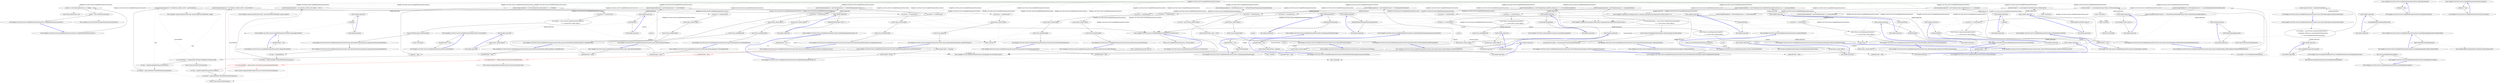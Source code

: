 digraph  {
n254 [label="Hangfire.Core.Tests.Server.CoreJobPerformanceProcessFacts", span=""];
n255 [label=process, span=""];
n256 [label=process, span=""];
n257 [label=process, span=""];
n258 [label=process, span=""];
n259 [label=process, span=""];
n260 [label=process, span=""];
n0 [cluster="Hangfire.Core.Tests.Server.CoreJobPerformanceProcessFacts.CoreJobPerformanceProcessFacts()", label="Entry Hangfire.Core.Tests.Server.CoreJobPerformanceProcessFacts.CoreJobPerformanceProcessFacts()", span="19-19"];
n1 [cluster="Hangfire.Core.Tests.Server.CoreJobPerformanceProcessFacts.CoreJobPerformanceProcessFacts()", label="_activator = new Mock<JobActivator>() { CallBase = true }", span="21-21"];
n2 [cluster="Hangfire.Core.Tests.Server.CoreJobPerformanceProcessFacts.CoreJobPerformanceProcessFacts()", label="_context = new PerformContextMock()", span="22-22"];
n4 [cluster="Mock<JobActivator>.cstr", label="Entry Mock<JobActivator>.cstr", span=""];
n3 [cluster="Hangfire.Core.Tests.Server.CoreJobPerformanceProcessFacts.CoreJobPerformanceProcessFacts()", label="Exit Hangfire.Core.Tests.Server.CoreJobPerformanceProcessFacts.CoreJobPerformanceProcessFacts()", span="19-19"];
n5 [cluster="Hangfire.Core.Tests.PerformContextMock.PerformContextMock()", label="Entry Hangfire.Core.Tests.PerformContextMock.PerformContextMock()", span="12-12"];
n6 [cluster="Hangfire.Core.Tests.Server.CoreJobPerformanceProcessFacts.Ctor_ThrowsAnException_WhenActivatorIsNull()", label="Entry Hangfire.Core.Tests.Server.CoreJobPerformanceProcessFacts.Ctor_ThrowsAnException_WhenActivatorIsNull()", span="26-26"];
n7 [cluster="Hangfire.Core.Tests.Server.CoreJobPerformanceProcessFacts.Ctor_ThrowsAnException_WhenActivatorIsNull()", label="var exception = Assert.Throws<ArgumentNullException>(\r\n                // ReSharper disable once AssignNullToNotNullAttribute\r\n                () => new CoreJobPerformanceProcess(null))", span="28-30"];
n8 [cluster="Hangfire.Core.Tests.Server.CoreJobPerformanceProcessFacts.Ctor_ThrowsAnException_WhenActivatorIsNull()", label="Assert.Equal(''activator'', exception.ParamName)", span="32-32"];
n10 [cluster="Unk.>", label="Entry Unk.>", span=""];
n12 [cluster="lambda expression", label="Entry lambda expression", span="30-30"];
n9 [cluster="Hangfire.Core.Tests.Server.CoreJobPerformanceProcessFacts.Ctor_ThrowsAnException_WhenActivatorIsNull()", label="Exit Hangfire.Core.Tests.Server.CoreJobPerformanceProcessFacts.Ctor_ThrowsAnException_WhenActivatorIsNull()", span="26-26"];
n11 [cluster="Unk.Equal", label="Entry Unk.Equal", span=""];
n13 [cluster="lambda expression", label="new CoreJobPerformanceProcess(null)", span="30-30"];
n14 [cluster="lambda expression", label="Exit lambda expression", span="30-30"];
n15 [cluster="Hangfire.Server.CoreJobPerformanceProcess.CoreJobPerformanceProcess(Hangfire.JobActivator)", label="Entry Hangfire.Server.CoreJobPerformanceProcess.CoreJobPerformanceProcess(Hangfire.JobActivator)", span="35-35"];
n16 [cluster="Hangfire.Core.Tests.Server.CoreJobPerformanceProcessFacts.Run_CanInvokeStaticMethods()", label="Entry Hangfire.Core.Tests.Server.CoreJobPerformanceProcessFacts.Run_CanInvokeStaticMethods()", span="36-36"];
n17 [cluster="Hangfire.Core.Tests.Server.CoreJobPerformanceProcessFacts.Run_CanInvokeStaticMethods()", label="_methodInvoked = false", span="38-38"];
n18 [cluster="Hangfire.Core.Tests.Server.CoreJobPerformanceProcessFacts.Run_CanInvokeStaticMethods()", label="_context.BackgroundJob.Job = Job.FromExpression(() => StaticMethod())", span="39-39"];
n19 [cluster="Hangfire.Core.Tests.Server.CoreJobPerformanceProcessFacts.Run_CanInvokeStaticMethods()", label="var process = CreateProcess()", span="40-40"];
n23 [cluster="Hangfire.Common.Job.FromExpression(System.Linq.Expressions.Expression<System.Action>)", label="Entry Hangfire.Common.Job.FromExpression(System.Linq.Expressions.Expression<System.Action>)", span="187-187"];
n27 [cluster="lambda expression", label="Entry lambda expression", span="39-39"];
n20 [cluster="Hangfire.Core.Tests.Server.CoreJobPerformanceProcessFacts.Run_CanInvokeStaticMethods()", label="process.Run(_context.Object)", span="42-42"];
n24 [cluster="Hangfire.Core.Tests.Server.CoreJobPerformanceProcessFacts.CreateProcess()", label="Entry Hangfire.Core.Tests.Server.CoreJobPerformanceProcessFacts.CreateProcess()", span="319-319"];
n21 [cluster="Hangfire.Core.Tests.Server.CoreJobPerformanceProcessFacts.Run_CanInvokeStaticMethods()", label="Assert.True(_methodInvoked)", span="44-44"];
n25 [cluster="Hangfire.Server.CoreJobPerformanceProcess.Run(Hangfire.Server.PerformContext)", label="Entry Hangfire.Server.CoreJobPerformanceProcess.Run(Hangfire.Server.PerformContext)", span="41-41"];
n22 [cluster="Hangfire.Core.Tests.Server.CoreJobPerformanceProcessFacts.Run_CanInvokeStaticMethods()", label="Exit Hangfire.Core.Tests.Server.CoreJobPerformanceProcessFacts.Run_CanInvokeStaticMethods()", span="36-36"];
n26 [cluster="Unk.True", label="Entry Unk.True", span=""];
n28 [cluster="lambda expression", label="StaticMethod()", span="39-39"];
n29 [cluster="lambda expression", label="Exit lambda expression", span="39-39"];
n30 [cluster="Hangfire.Core.Tests.Server.CoreJobPerformanceProcessFacts.StaticMethod()", label="Entry Hangfire.Core.Tests.Server.CoreJobPerformanceProcessFacts.StaticMethod()", span="301-301"];
n31 [cluster="Hangfire.Core.Tests.Server.CoreJobPerformanceProcessFacts.Run_CanInvokeInstanceMethods()", label="Entry Hangfire.Core.Tests.Server.CoreJobPerformanceProcessFacts.Run_CanInvokeInstanceMethods()", span="48-48"];
n32 [cluster="Hangfire.Core.Tests.Server.CoreJobPerformanceProcessFacts.Run_CanInvokeInstanceMethods()", label="_methodInvoked = false", span="50-50"];
n33 [cluster="Hangfire.Core.Tests.Server.CoreJobPerformanceProcessFacts.Run_CanInvokeInstanceMethods()", label="_context.BackgroundJob.Job = Job.FromExpression<CoreJobPerformanceProcessFacts>(x => x.InstanceMethod())", span="51-51"];
n34 [cluster="Hangfire.Core.Tests.Server.CoreJobPerformanceProcessFacts.Run_CanInvokeInstanceMethods()", label="var process = CreateProcess()", span="52-52"];
n38 [cluster="Hangfire.Common.Job.FromExpression<T>(System.Linq.Expressions.Expression<System.Action<T>>)", label="Entry Hangfire.Common.Job.FromExpression<T>(System.Linq.Expressions.Expression<System.Action<T>>)", span="230-230"];
n39 [cluster="lambda expression", label="Entry lambda expression", span="51-51"];
n35 [cluster="Hangfire.Core.Tests.Server.CoreJobPerformanceProcessFacts.Run_CanInvokeInstanceMethods()", label="process.Run(_context.Object)", span="54-54"];
n36 [cluster="Hangfire.Core.Tests.Server.CoreJobPerformanceProcessFacts.Run_CanInvokeInstanceMethods()", label="Assert.True(_methodInvoked)", span="56-56"];
n37 [cluster="Hangfire.Core.Tests.Server.CoreJobPerformanceProcessFacts.Run_CanInvokeInstanceMethods()", label="Exit Hangfire.Core.Tests.Server.CoreJobPerformanceProcessFacts.Run_CanInvokeInstanceMethods()", span="48-48"];
n40 [cluster="lambda expression", label="x.InstanceMethod()", span="51-51"];
n41 [cluster="lambda expression", label="Exit lambda expression", span="51-51"];
n42 [cluster="Hangfire.Core.Tests.Server.CoreJobPerformanceProcessFacts.InstanceMethod()", label="Entry Hangfire.Core.Tests.Server.CoreJobPerformanceProcessFacts.InstanceMethod()", span="247-247"];
n43 [cluster="Hangfire.Core.Tests.Server.CoreJobPerformanceProcessFacts.Run_DisposesDisposableInstance_AfterPerformance()", label="Entry Hangfire.Core.Tests.Server.CoreJobPerformanceProcessFacts.Run_DisposesDisposableInstance_AfterPerformance()", span="60-60"];
n44 [cluster="Hangfire.Core.Tests.Server.CoreJobPerformanceProcessFacts.Run_DisposesDisposableInstance_AfterPerformance()", label="_disposed = false", span="62-62"];
n45 [cluster="Hangfire.Core.Tests.Server.CoreJobPerformanceProcessFacts.Run_DisposesDisposableInstance_AfterPerformance()", label="_context.BackgroundJob.Job = Job.FromExpression<Disposable>(x => x.Method())", span="63-63"];
n46 [cluster="Hangfire.Core.Tests.Server.CoreJobPerformanceProcessFacts.Run_DisposesDisposableInstance_AfterPerformance()", label="var process = CreateProcess()", span="64-64"];
n50 [cluster="lambda expression", label="Entry lambda expression", span="63-63"];
n47 [cluster="Hangfire.Core.Tests.Server.CoreJobPerformanceProcessFacts.Run_DisposesDisposableInstance_AfterPerformance()", label="process.Run(_context.Object)", span="66-66"];
n48 [cluster="Hangfire.Core.Tests.Server.CoreJobPerformanceProcessFacts.Run_DisposesDisposableInstance_AfterPerformance()", label="Assert.True(_disposed)", span="68-68"];
n49 [cluster="Hangfire.Core.Tests.Server.CoreJobPerformanceProcessFacts.Run_DisposesDisposableInstance_AfterPerformance()", label="Exit Hangfire.Core.Tests.Server.CoreJobPerformanceProcessFacts.Run_DisposesDisposableInstance_AfterPerformance()", span="60-60"];
n51 [cluster="lambda expression", label="x.Method()", span="63-63"];
n52 [cluster="lambda expression", label="Exit lambda expression", span="63-63"];
n53 [cluster="Hangfire.Core.Tests.Server.CoreJobPerformanceProcessFacts.Disposable.Method()", label="Entry Hangfire.Core.Tests.Server.CoreJobPerformanceProcessFacts.Disposable.Method()", span="254-254"];
n54 [cluster="Hangfire.Core.Tests.Server.CoreJobPerformanceProcessFacts.Run_PassesArguments_ToACallingMethod()", label="Entry Hangfire.Core.Tests.Server.CoreJobPerformanceProcessFacts.Run_PassesArguments_ToACallingMethod()", span="72-72"];
n55 [cluster="Hangfire.Core.Tests.Server.CoreJobPerformanceProcessFacts.Run_PassesArguments_ToACallingMethod()", label="_methodInvoked = false", span="75-75"];
n56 [cluster="Hangfire.Core.Tests.Server.CoreJobPerformanceProcessFacts.Run_PassesArguments_ToACallingMethod()", label="_context.BackgroundJob.Job = Job.FromExpression(() => MethodWithArguments(''hello'', 5))", span="76-76"];
n57 [cluster="Hangfire.Core.Tests.Server.CoreJobPerformanceProcessFacts.Run_PassesArguments_ToACallingMethod()", label="var process = CreateProcess()", span="77-77"];
n61 [cluster="lambda expression", label="Entry lambda expression", span="76-76"];
n58 [cluster="Hangfire.Core.Tests.Server.CoreJobPerformanceProcessFacts.Run_PassesArguments_ToACallingMethod()", label="process.Run(_context.Object)", span="80-80"];
n59 [cluster="Hangfire.Core.Tests.Server.CoreJobPerformanceProcessFacts.Run_PassesArguments_ToACallingMethod()", label="Assert.True(_methodInvoked)", span="83-83"];
n60 [cluster="Hangfire.Core.Tests.Server.CoreJobPerformanceProcessFacts.Run_PassesArguments_ToACallingMethod()", label="Exit Hangfire.Core.Tests.Server.CoreJobPerformanceProcessFacts.Run_PassesArguments_ToACallingMethod()", span="72-72"];
n62 [cluster="lambda expression", label="MethodWithArguments(''hello'', 5)", span="76-76"];
n63 [cluster="lambda expression", label="Exit lambda expression", span="76-76"];
n64 [cluster="Hangfire.Core.Tests.Server.CoreJobPerformanceProcessFacts.MethodWithArguments(string, int)", label="Entry Hangfire.Core.Tests.Server.CoreJobPerformanceProcessFacts.MethodWithArguments(string, int)", span="306-306"];
n65 [cluster="Hangfire.Core.Tests.Server.CoreJobPerformanceProcessFacts.Run_PassesCorrectDateTime_IfItWasSerialized_UsingTypeConverter()", label="Entry Hangfire.Core.Tests.Server.CoreJobPerformanceProcessFacts.Run_PassesCorrectDateTime_IfItWasSerialized_UsingTypeConverter()", span="87-87"];
n66 [cluster="Hangfire.Core.Tests.Server.CoreJobPerformanceProcessFacts.Run_PassesCorrectDateTime_IfItWasSerialized_UsingTypeConverter()", color=red, community=0, label="3: _methodInvoked = false", span="90-90"];
n67 [cluster="Hangfire.Core.Tests.Server.CoreJobPerformanceProcessFacts.Run_PassesCorrectDateTime_IfItWasSerialized_UsingTypeConverter()", color=red, community=0, label="3: var typeConverter = TypeDescriptor.GetConverter(typeof(DateTime))", span="91-91"];
n68 [cluster="Hangfire.Core.Tests.Server.CoreJobPerformanceProcessFacts.Run_PassesCorrectDateTime_IfItWasSerialized_UsingTypeConverter()", color=red, community=0, label="3: var convertedDate = typeConverter.ConvertToInvariantString(SomeDateTime)", span="92-92"];
n76 [cluster="System.ComponentModel.TypeDescriptor.GetConverter(System.Type)", label="Entry System.ComponentModel.TypeDescriptor.GetConverter(System.Type)", span="0-0"];
n69 [cluster="Hangfire.Core.Tests.Server.CoreJobPerformanceProcessFacts.Run_PassesCorrectDateTime_IfItWasSerialized_UsingTypeConverter()", label="var type = typeof(CoreJobPerformanceProcessFacts)", span="94-94"];
n77 [cluster="System.ComponentModel.TypeConverter.ConvertToInvariantString(object)", label="Entry System.ComponentModel.TypeConverter.ConvertToInvariantString(object)", span="0-0"];
n71 [cluster="Hangfire.Core.Tests.Server.CoreJobPerformanceProcessFacts.Run_PassesCorrectDateTime_IfItWasSerialized_UsingTypeConverter()", label="_context.BackgroundJob.Job = new Job(type, method, new[] { convertedDate })", span="97-97"];
n70 [cluster="Hangfire.Core.Tests.Server.CoreJobPerformanceProcessFacts.Run_PassesCorrectDateTime_IfItWasSerialized_UsingTypeConverter()", label="var method = type.GetMethod(''MethodWithDateTimeArgument'')", span="95-95"];
n78 [cluster="System.Type.GetMethod(string)", label="Entry System.Type.GetMethod(string)", span="0-0"];
n72 [cluster="Hangfire.Core.Tests.Server.CoreJobPerformanceProcessFacts.Run_PassesCorrectDateTime_IfItWasSerialized_UsingTypeConverter()", label="var process = CreateProcess()", span="98-98"];
n79 [cluster="Hangfire.Common.Job.Job(System.Type, System.Reflection.MethodInfo, string[])", label="Entry Hangfire.Common.Job.Job(System.Type, System.Reflection.MethodInfo, string[])", span="13-13"];
n73 [cluster="Hangfire.Core.Tests.Server.CoreJobPerformanceProcessFacts.Run_PassesCorrectDateTime_IfItWasSerialized_UsingTypeConverter()", label="process.Run(_context.Object)", span="101-101"];
n74 [cluster="Hangfire.Core.Tests.Server.CoreJobPerformanceProcessFacts.Run_PassesCorrectDateTime_IfItWasSerialized_UsingTypeConverter()", label="Assert.True(_methodInvoked)", span="104-104"];
n75 [cluster="Hangfire.Core.Tests.Server.CoreJobPerformanceProcessFacts.Run_PassesCorrectDateTime_IfItWasSerialized_UsingTypeConverter()", label="Exit Hangfire.Core.Tests.Server.CoreJobPerformanceProcessFacts.Run_PassesCorrectDateTime_IfItWasSerialized_UsingTypeConverter()", span="87-87"];
n80 [cluster="Hangfire.Core.Tests.Server.CoreJobPerformanceProcessFacts.Run_PassesCorrectDateTime_IfItWasSerialized_UsingOldFormat()", label="Entry Hangfire.Core.Tests.Server.CoreJobPerformanceProcessFacts.Run_PassesCorrectDateTime_IfItWasSerialized_UsingOldFormat()", span="108-108"];
n81 [cluster="Hangfire.Core.Tests.Server.CoreJobPerformanceProcessFacts.Run_PassesCorrectDateTime_IfItWasSerialized_UsingOldFormat()", label="_methodInvoked = false", span="111-111"];
n82 [cluster="Hangfire.Core.Tests.Server.CoreJobPerformanceProcessFacts.Run_PassesCorrectDateTime_IfItWasSerialized_UsingOldFormat()", label="var convertedDate = SomeDateTime.ToString(''MM/dd/yyyy HH:mm:ss.ffff'')", span="112-112"];
n83 [cluster="Hangfire.Core.Tests.Server.CoreJobPerformanceProcessFacts.Run_PassesCorrectDateTime_IfItWasSerialized_UsingOldFormat()", label="var type = typeof(CoreJobPerformanceProcessFacts)", span="114-114"];
n90 [cluster="System.DateTime.ToString(string)", label="Entry System.DateTime.ToString(string)", span="0-0"];
n85 [cluster="Hangfire.Core.Tests.Server.CoreJobPerformanceProcessFacts.Run_PassesCorrectDateTime_IfItWasSerialized_UsingOldFormat()", label="_context.BackgroundJob.Job = new Job(type, method, new[] { convertedDate })", span="117-117"];
n84 [cluster="Hangfire.Core.Tests.Server.CoreJobPerformanceProcessFacts.Run_PassesCorrectDateTime_IfItWasSerialized_UsingOldFormat()", label="var method = type.GetMethod(''MethodWithDateTimeArgument'')", span="115-115"];
n86 [cluster="Hangfire.Core.Tests.Server.CoreJobPerformanceProcessFacts.Run_PassesCorrectDateTime_IfItWasSerialized_UsingOldFormat()", label="var process = CreateProcess()", span="118-118"];
n87 [cluster="Hangfire.Core.Tests.Server.CoreJobPerformanceProcessFacts.Run_PassesCorrectDateTime_IfItWasSerialized_UsingOldFormat()", label="process.Run(_context.Object)", span="121-121"];
n88 [cluster="Hangfire.Core.Tests.Server.CoreJobPerformanceProcessFacts.Run_PassesCorrectDateTime_IfItWasSerialized_UsingOldFormat()", label="Assert.True(_methodInvoked)", span="124-124"];
n89 [cluster="Hangfire.Core.Tests.Server.CoreJobPerformanceProcessFacts.Run_PassesCorrectDateTime_IfItWasSerialized_UsingOldFormat()", label="Exit Hangfire.Core.Tests.Server.CoreJobPerformanceProcessFacts.Run_PassesCorrectDateTime_IfItWasSerialized_UsingOldFormat()", span="108-108"];
n91 [cluster="Hangfire.Core.Tests.Server.CoreJobPerformanceProcessFacts.Run_PassesCorrectDateTimeArguments()", label="Entry Hangfire.Core.Tests.Server.CoreJobPerformanceProcessFacts.Run_PassesCorrectDateTimeArguments()", span="128-128"];
n92 [cluster="Hangfire.Core.Tests.Server.CoreJobPerformanceProcessFacts.Run_PassesCorrectDateTimeArguments()", label="_methodInvoked = false", span="131-131"];
n93 [cluster="Hangfire.Core.Tests.Server.CoreJobPerformanceProcessFacts.Run_PassesCorrectDateTimeArguments()", label="_context.BackgroundJob.Job = Job.FromExpression(() => MethodWithDateTimeArgument(SomeDateTime))", span="132-132"];
n94 [cluster="Hangfire.Core.Tests.Server.CoreJobPerformanceProcessFacts.Run_PassesCorrectDateTimeArguments()", label="var process = CreateProcess()", span="133-133"];
n98 [cluster="lambda expression", label="Entry lambda expression", span="132-132"];
n95 [cluster="Hangfire.Core.Tests.Server.CoreJobPerformanceProcessFacts.Run_PassesCorrectDateTimeArguments()", label="process.Run(_context.Object)", span="136-136"];
n96 [cluster="Hangfire.Core.Tests.Server.CoreJobPerformanceProcessFacts.Run_PassesCorrectDateTimeArguments()", label="Assert.True(_methodInvoked)", span="139-139"];
n97 [cluster="Hangfire.Core.Tests.Server.CoreJobPerformanceProcessFacts.Run_PassesCorrectDateTimeArguments()", label="Exit Hangfire.Core.Tests.Server.CoreJobPerformanceProcessFacts.Run_PassesCorrectDateTimeArguments()", span="128-128"];
n99 [cluster="lambda expression", label="MethodWithDateTimeArgument(SomeDateTime)", span="132-132"];
n100 [cluster="lambda expression", label="Exit lambda expression", span="132-132"];
n101 [cluster="Hangfire.Core.Tests.Server.CoreJobPerformanceProcessFacts.MethodWithDateTimeArgument(System.DateTime)", label="Entry Hangfire.Core.Tests.Server.CoreJobPerformanceProcessFacts.MethodWithDateTimeArgument(System.DateTime)", span="294-294"];
n102 [cluster="Hangfire.Core.Tests.Server.CoreJobPerformanceProcessFacts.Run_WorksCorrectly_WithNullValues()", label="Entry Hangfire.Core.Tests.Server.CoreJobPerformanceProcessFacts.Run_WorksCorrectly_WithNullValues()", span="143-143"];
n103 [cluster="Hangfire.Core.Tests.Server.CoreJobPerformanceProcessFacts.Run_WorksCorrectly_WithNullValues()", label="_methodInvoked = false", span="146-146"];
n104 [cluster="Hangfire.Core.Tests.Server.CoreJobPerformanceProcessFacts.Run_WorksCorrectly_WithNullValues()", label="_context.BackgroundJob.Job = Job.FromExpression(() => NullArgumentMethod(null))", span="147-147"];
n105 [cluster="Hangfire.Core.Tests.Server.CoreJobPerformanceProcessFacts.Run_WorksCorrectly_WithNullValues()", label="var process = CreateProcess()", span="149-149"];
n109 [cluster="lambda expression", label="Entry lambda expression", span="147-147"];
n106 [cluster="Hangfire.Core.Tests.Server.CoreJobPerformanceProcessFacts.Run_WorksCorrectly_WithNullValues()", label="process.Run(_context.Object)", span="151-151"];
n107 [cluster="Hangfire.Core.Tests.Server.CoreJobPerformanceProcessFacts.Run_WorksCorrectly_WithNullValues()", label="Assert.True(_methodInvoked)", span="154-154"];
n108 [cluster="Hangfire.Core.Tests.Server.CoreJobPerformanceProcessFacts.Run_WorksCorrectly_WithNullValues()", label="Exit Hangfire.Core.Tests.Server.CoreJobPerformanceProcessFacts.Run_WorksCorrectly_WithNullValues()", span="143-143"];
n110 [cluster="lambda expression", label="NullArgumentMethod(null)", span="147-147"];
n111 [cluster="lambda expression", label="Exit lambda expression", span="147-147"];
n112 [cluster="Hangfire.Core.Tests.Server.CoreJobPerformanceProcessFacts.NullArgumentMethod(string[])", label="Entry Hangfire.Core.Tests.Server.CoreJobPerformanceProcessFacts.NullArgumentMethod(string[])", span="283-283"];
n113 [cluster="Hangfire.Core.Tests.Server.CoreJobPerformanceProcessFacts.Run_ThrowsException_WhenActivatorThrowsAnException()", label="Entry Hangfire.Core.Tests.Server.CoreJobPerformanceProcessFacts.Run_ThrowsException_WhenActivatorThrowsAnException()", span="158-158"];
n114 [cluster="Hangfire.Core.Tests.Server.CoreJobPerformanceProcessFacts.Run_ThrowsException_WhenActivatorThrowsAnException()", label="var exception = new InvalidOperationException()", span="161-161"];
n115 [cluster="Hangfire.Core.Tests.Server.CoreJobPerformanceProcessFacts.Run_ThrowsException_WhenActivatorThrowsAnException()", label="_activator.Setup(x => x.ActivateJob(It.IsAny<Type>())).Throws(exception)", span="162-162"];
n120 [cluster="System.InvalidOperationException.InvalidOperationException()", label="Entry System.InvalidOperationException.InvalidOperationException()", span="0-0"];
n116 [cluster="Hangfire.Core.Tests.Server.CoreJobPerformanceProcessFacts.Run_ThrowsException_WhenActivatorThrowsAnException()", label="_context.BackgroundJob.Job = Job.FromExpression(() => InstanceMethod())", span="164-164"];
n121 [cluster="Unk.Setup", label="Entry Unk.Setup", span=""];
n122 [cluster="Unk.Throws", label="Entry Unk.Throws", span=""];
n123 [cluster="lambda expression", label="Entry lambda expression", span="162-162"];
n117 [cluster="Hangfire.Core.Tests.Server.CoreJobPerformanceProcessFacts.Run_ThrowsException_WhenActivatorThrowsAnException()", label="var process = CreateProcess()", span="165-165"];
n127 [cluster="lambda expression", label="Entry lambda expression", span="164-164"];
n118 [cluster="Hangfire.Core.Tests.Server.CoreJobPerformanceProcessFacts.Run_ThrowsException_WhenActivatorThrowsAnException()", label="Assert.Throws<InvalidOperationException>(\r\n                () => process.Run(_context.Object))", span="168-169"];
n131 [cluster="lambda expression", label="process.Run(_context.Object)", span="169-169"];
n119 [cluster="Hangfire.Core.Tests.Server.CoreJobPerformanceProcessFacts.Run_ThrowsException_WhenActivatorThrowsAnException()", label="Exit Hangfire.Core.Tests.Server.CoreJobPerformanceProcessFacts.Run_ThrowsException_WhenActivatorThrowsAnException()", span="158-158"];
n130 [cluster="lambda expression", label="Entry lambda expression", span="169-169"];
n124 [cluster="lambda expression", label="x.ActivateJob(It.IsAny<Type>())", span="162-162"];
n125 [cluster="lambda expression", label="Exit lambda expression", span="162-162"];
n126 [cluster="Unk.ActivateJob", label="Entry Unk.ActivateJob", span=""];
n128 [cluster="lambda expression", label="InstanceMethod()", span="164-164"];
n129 [cluster="lambda expression", label="Exit lambda expression", span="164-164"];
n132 [cluster="lambda expression", label="Exit lambda expression", span="169-169"];
n133 [cluster="Hangfire.Core.Tests.Server.CoreJobPerformanceProcessFacts.Run_ThrowsPerformanceException_WhenActivatorReturnsNull()", label="Entry Hangfire.Core.Tests.Server.CoreJobPerformanceProcessFacts.Run_ThrowsPerformanceException_WhenActivatorReturnsNull()", span="173-173"];
n134 [cluster="Hangfire.Core.Tests.Server.CoreJobPerformanceProcessFacts.Run_ThrowsPerformanceException_WhenActivatorReturnsNull()", label="_activator.Setup(x => x.ActivateJob(It.IsNotNull<Type>())).Returns(null)", span="175-175"];
n135 [cluster="Hangfire.Core.Tests.Server.CoreJobPerformanceProcessFacts.Run_ThrowsPerformanceException_WhenActivatorReturnsNull()", label="_context.BackgroundJob.Job = Job.FromExpression(() => InstanceMethod())", span="176-176"];
n139 [cluster="Unk.Returns", label="Entry Unk.Returns", span=""];
n140 [cluster="lambda expression", label="Entry lambda expression", span="175-175"];
n136 [cluster="Hangfire.Core.Tests.Server.CoreJobPerformanceProcessFacts.Run_ThrowsPerformanceException_WhenActivatorReturnsNull()", label="var process = CreateProcess()", span="177-177"];
n143 [cluster="lambda expression", label="Entry lambda expression", span="176-176"];
n137 [cluster="Hangfire.Core.Tests.Server.CoreJobPerformanceProcessFacts.Run_ThrowsPerformanceException_WhenActivatorReturnsNull()", label="Assert.Throws<InvalidOperationException>(\r\n                () => process.Run(_context.Object))", span="179-180"];
n147 [cluster="lambda expression", label="process.Run(_context.Object)", span="180-180"];
n138 [cluster="Hangfire.Core.Tests.Server.CoreJobPerformanceProcessFacts.Run_ThrowsPerformanceException_WhenActivatorReturnsNull()", label="Exit Hangfire.Core.Tests.Server.CoreJobPerformanceProcessFacts.Run_ThrowsPerformanceException_WhenActivatorReturnsNull()", span="173-173"];
n146 [cluster="lambda expression", label="Entry lambda expression", span="180-180"];
n141 [cluster="lambda expression", label="x.ActivateJob(It.IsNotNull<Type>())", span="175-175"];
n142 [cluster="lambda expression", label="Exit lambda expression", span="175-175"];
n144 [cluster="lambda expression", label="InstanceMethod()", span="176-176"];
n145 [cluster="lambda expression", label="Exit lambda expression", span="176-176"];
n148 [cluster="lambda expression", label="Exit lambda expression", span="180-180"];
n149 [cluster="Hangfire.Core.Tests.Server.CoreJobPerformanceProcessFacts.Run_ThrowsPerformanceException_OnArgumentsDeserializationFailure()", label="Entry Hangfire.Core.Tests.Server.CoreJobPerformanceProcessFacts.Run_ThrowsPerformanceException_OnArgumentsDeserializationFailure()", span="184-184"];
n150 [cluster="Hangfire.Core.Tests.Server.CoreJobPerformanceProcessFacts.Run_ThrowsPerformanceException_OnArgumentsDeserializationFailure()", label="var type = typeof(JobFacts)", span="186-186"];
n151 [cluster="Hangfire.Core.Tests.Server.CoreJobPerformanceProcessFacts.Run_ThrowsPerformanceException_OnArgumentsDeserializationFailure()", label="var method = type.GetMethod(''MethodWithDateTimeArgument'')", span="187-187"];
n152 [cluster="Hangfire.Core.Tests.Server.CoreJobPerformanceProcessFacts.Run_ThrowsPerformanceException_OnArgumentsDeserializationFailure()", label="_context.BackgroundJob.Job = new Job(type, method, new object[] { ''sdfa'' })", span="188-188"];
n153 [cluster="Hangfire.Core.Tests.Server.CoreJobPerformanceProcessFacts.Run_ThrowsPerformanceException_OnArgumentsDeserializationFailure()", label="var process = CreateProcess()", span="189-189"];
n157 [cluster="Hangfire.Common.Job.Job(System.Type, System.Reflection.MethodInfo, params object[])", label="Entry Hangfire.Common.Job.Job(System.Type, System.Reflection.MethodInfo, params object[])", span="120-120"];
n154 [cluster="Hangfire.Core.Tests.Server.CoreJobPerformanceProcessFacts.Run_ThrowsPerformanceException_OnArgumentsDeserializationFailure()", label="var exception = Assert.Throws<JobPerformanceException>(\r\n                () => process.Run(_context.Object))", span="191-192"];
n160 [cluster="lambda expression", label="process.Run(_context.Object)", span="192-192"];
n155 [cluster="Hangfire.Core.Tests.Server.CoreJobPerformanceProcessFacts.Run_ThrowsPerformanceException_OnArgumentsDeserializationFailure()", label="Assert.NotNull(exception.InnerException)", span="194-194"];
n159 [cluster="lambda expression", label="Entry lambda expression", span="192-192"];
n156 [cluster="Hangfire.Core.Tests.Server.CoreJobPerformanceProcessFacts.Run_ThrowsPerformanceException_OnArgumentsDeserializationFailure()", label="Exit Hangfire.Core.Tests.Server.CoreJobPerformanceProcessFacts.Run_ThrowsPerformanceException_OnArgumentsDeserializationFailure()", span="184-184"];
n158 [cluster="Unk.NotNull", label="Entry Unk.NotNull", span=""];
n161 [cluster="lambda expression", label="Exit lambda expression", span="192-192"];
n162 [cluster="Hangfire.Core.Tests.Server.CoreJobPerformanceProcessFacts.Run_ThrowsPerformanceException_OnDisposalFailure()", label="Entry Hangfire.Core.Tests.Server.CoreJobPerformanceProcessFacts.Run_ThrowsPerformanceException_OnDisposalFailure()", span="198-198"];
n163 [cluster="Hangfire.Core.Tests.Server.CoreJobPerformanceProcessFacts.Run_ThrowsPerformanceException_OnDisposalFailure()", label="_methodInvoked = false", span="200-200"];
n164 [cluster="Hangfire.Core.Tests.Server.CoreJobPerformanceProcessFacts.Run_ThrowsPerformanceException_OnDisposalFailure()", label="_context.BackgroundJob.Job = Job.FromExpression<BrokenDispose>(x => x.Method())", span="201-201"];
n165 [cluster="Hangfire.Core.Tests.Server.CoreJobPerformanceProcessFacts.Run_ThrowsPerformanceException_OnDisposalFailure()", label="var process = CreateProcess()", span="202-202"];
n169 [cluster="lambda expression", label="Entry lambda expression", span="201-201"];
n166 [cluster="Hangfire.Core.Tests.Server.CoreJobPerformanceProcessFacts.Run_ThrowsPerformanceException_OnDisposalFailure()", label="Assert.Throws<InvalidOperationException>(\r\n                () => process.Run(_context.Object))", span="204-205"];
n174 [cluster="lambda expression", label="process.Run(_context.Object)", span="205-205"];
n167 [cluster="Hangfire.Core.Tests.Server.CoreJobPerformanceProcessFacts.Run_ThrowsPerformanceException_OnDisposalFailure()", label="Assert.True(_methodInvoked)", span="207-207"];
n173 [cluster="lambda expression", label="Entry lambda expression", span="205-205"];
n168 [cluster="Hangfire.Core.Tests.Server.CoreJobPerformanceProcessFacts.Run_ThrowsPerformanceException_OnDisposalFailure()", label="Exit Hangfire.Core.Tests.Server.CoreJobPerformanceProcessFacts.Run_ThrowsPerformanceException_OnDisposalFailure()", span="198-198"];
n170 [cluster="lambda expression", label="x.Method()", span="201-201"];
n171 [cluster="lambda expression", label="Exit lambda expression", span="201-201"];
n172 [cluster="Hangfire.Core.Tests.Server.CoreJobPerformanceProcessFacts.BrokenDispose.Method()", label="Entry Hangfire.Core.Tests.Server.CoreJobPerformanceProcessFacts.BrokenDispose.Method()", span="267-267"];
n175 [cluster="lambda expression", label="Exit lambda expression", span="205-205"];
n176 [cluster="Hangfire.Core.Tests.Server.CoreJobPerformanceProcessFacts.Run_ThrowsPerformanceException_WithUnwrappedInnerException()", label="Entry Hangfire.Core.Tests.Server.CoreJobPerformanceProcessFacts.Run_ThrowsPerformanceException_WithUnwrappedInnerException()", span="211-211"];
n177 [cluster="Hangfire.Core.Tests.Server.CoreJobPerformanceProcessFacts.Run_ThrowsPerformanceException_WithUnwrappedInnerException()", label="_context.BackgroundJob.Job = Job.FromExpression(() => ExceptionMethod())", span="213-213"];
n178 [cluster="Hangfire.Core.Tests.Server.CoreJobPerformanceProcessFacts.Run_ThrowsPerformanceException_WithUnwrappedInnerException()", label="var process = CreateProcess()", span="214-214"];
n183 [cluster="lambda expression", label="Entry lambda expression", span="213-213"];
n179 [cluster="Hangfire.Core.Tests.Server.CoreJobPerformanceProcessFacts.Run_ThrowsPerformanceException_WithUnwrappedInnerException()", label="var thrownException = Assert.Throws<JobPerformanceException>(\r\n                () => process.Run(_context.Object))", span="216-217"];
n188 [cluster="lambda expression", label="process.Run(_context.Object)", span="217-217"];
n180 [cluster="Hangfire.Core.Tests.Server.CoreJobPerformanceProcessFacts.Run_ThrowsPerformanceException_WithUnwrappedInnerException()", label="Assert.IsType<InvalidOperationException>(thrownException.InnerException)", span="219-219"];
n187 [cluster="lambda expression", label="Entry lambda expression", span="217-217"];
n181 [cluster="Hangfire.Core.Tests.Server.CoreJobPerformanceProcessFacts.Run_ThrowsPerformanceException_WithUnwrappedInnerException()", label="Assert.Equal(''exception'', thrownException.InnerException.Message)", span="220-220"];
n182 [cluster="Hangfire.Core.Tests.Server.CoreJobPerformanceProcessFacts.Run_ThrowsPerformanceException_WithUnwrappedInnerException()", label="Exit Hangfire.Core.Tests.Server.CoreJobPerformanceProcessFacts.Run_ThrowsPerformanceException_WithUnwrappedInnerException()", span="211-211"];
n184 [cluster="lambda expression", label="ExceptionMethod()", span="213-213"];
n185 [cluster="lambda expression", label="Exit lambda expression", span="213-213"];
n186 [cluster="Hangfire.Core.Tests.Server.CoreJobPerformanceProcessFacts.ExceptionMethod()", label="Entry Hangfire.Core.Tests.Server.CoreJobPerformanceProcessFacts.ExceptionMethod()", span="314-314"];
n189 [cluster="lambda expression", label="Exit lambda expression", span="217-217"];
n190 [cluster="Hangfire.Core.Tests.Server.CoreJobPerformanceProcessFacts.Run_PassesCancellationToken_IfThereIsIJobCancellationTokenParameter()", label="Entry Hangfire.Core.Tests.Server.CoreJobPerformanceProcessFacts.Run_PassesCancellationToken_IfThereIsIJobCancellationTokenParameter()", span="224-224"];
n191 [cluster="Hangfire.Core.Tests.Server.CoreJobPerformanceProcessFacts.Run_PassesCancellationToken_IfThereIsIJobCancellationTokenParameter()", label="_context.BackgroundJob.Job = Job.FromExpression(() => CancelableJob(JobCancellationToken.Null))", span="227-227"];
n192 [cluster="Hangfire.Core.Tests.Server.CoreJobPerformanceProcessFacts.Run_PassesCancellationToken_IfThereIsIJobCancellationTokenParameter()", label="_context.CancellationToken.Setup(x => x.ThrowIfCancellationRequested()).Throws<OperationCanceledException>()", span="228-228"];
n196 [cluster="lambda expression", label="Entry lambda expression", span="227-227"];
n193 [cluster="Hangfire.Core.Tests.Server.CoreJobPerformanceProcessFacts.Run_PassesCancellationToken_IfThereIsIJobCancellationTokenParameter()", label="var process = CreateProcess()", span="229-229"];
n200 [cluster="lambda expression", label="Entry lambda expression", span="228-228"];
n194 [cluster="Hangfire.Core.Tests.Server.CoreJobPerformanceProcessFacts.Run_PassesCancellationToken_IfThereIsIJobCancellationTokenParameter()", label="Assert.Throws<OperationCanceledException>(\r\n                () => process.Run(_context.Object))", span="232-233"];
n205 [cluster="lambda expression", label="process.Run(_context.Object)", span="233-233"];
n195 [cluster="Hangfire.Core.Tests.Server.CoreJobPerformanceProcessFacts.Run_PassesCancellationToken_IfThereIsIJobCancellationTokenParameter()", label="Exit Hangfire.Core.Tests.Server.CoreJobPerformanceProcessFacts.Run_PassesCancellationToken_IfThereIsIJobCancellationTokenParameter()", span="224-224"];
n204 [cluster="lambda expression", label="Entry lambda expression", span="233-233"];
n197 [cluster="lambda expression", label="CancelableJob(JobCancellationToken.Null)", span="227-227"];
n198 [cluster="lambda expression", label="Exit lambda expression", span="227-227"];
n199 [cluster="Hangfire.Core.Tests.Server.CoreJobPerformanceProcessFacts.CancelableJob(Hangfire.IJobCancellationToken)", label="Entry Hangfire.Core.Tests.Server.CoreJobPerformanceProcessFacts.CancelableJob(Hangfire.IJobCancellationToken)", span="289-289"];
n201 [cluster="lambda expression", label="x.ThrowIfCancellationRequested()", span="228-228"];
n202 [cluster="lambda expression", label="Exit lambda expression", span="228-228"];
n203 [cluster="Unk.ThrowIfCancellationRequested", label="Entry Unk.ThrowIfCancellationRequested", span=""];
n206 [cluster="lambda expression", label="Exit lambda expression", span="233-233"];
n207 [cluster="Hangfire.Core.Tests.Server.CoreJobPerformanceProcessFacts.Run_ReturnsValue_WhenCallingFunctionReturningValue()", label="Entry Hangfire.Core.Tests.Server.CoreJobPerformanceProcessFacts.Run_ReturnsValue_WhenCallingFunctionReturningValue()", span="237-237"];
n208 [cluster="Hangfire.Core.Tests.Server.CoreJobPerformanceProcessFacts.Run_ReturnsValue_WhenCallingFunctionReturningValue()", label="_context.BackgroundJob.Job = Job.FromExpression<JobFacts.Instance>(x => x.FunctionReturningValue())", span="239-239"];
n209 [cluster="Hangfire.Core.Tests.Server.CoreJobPerformanceProcessFacts.Run_ReturnsValue_WhenCallingFunctionReturningValue()", label="var process = CreateProcess()", span="240-240"];
n213 [cluster="lambda expression", label="Entry lambda expression", span="239-239"];
n210 [cluster="Hangfire.Core.Tests.Server.CoreJobPerformanceProcessFacts.Run_ReturnsValue_WhenCallingFunctionReturningValue()", label="var result = process.Run(_context.Object)", span="242-242"];
n211 [cluster="Hangfire.Core.Tests.Server.CoreJobPerformanceProcessFacts.Run_ReturnsValue_WhenCallingFunctionReturningValue()", label="Assert.Equal(''Return value'', result)", span="244-244"];
n212 [cluster="Hangfire.Core.Tests.Server.CoreJobPerformanceProcessFacts.Run_ReturnsValue_WhenCallingFunctionReturningValue()", label="Exit Hangfire.Core.Tests.Server.CoreJobPerformanceProcessFacts.Run_ReturnsValue_WhenCallingFunctionReturningValue()", span="237-237"];
n214 [cluster="lambda expression", label="x.FunctionReturningValue()", span="239-239"];
n215 [cluster="lambda expression", label="Exit lambda expression", span="239-239"];
n216 [cluster="Hangfire.Core.Tests.Common.JobFacts.Instance.FunctionReturningValue()", label="Entry Hangfire.Core.Tests.Common.JobFacts.Instance.FunctionReturningValue()", span="584-584"];
n217 [cluster="Hangfire.Core.Tests.Server.CoreJobPerformanceProcessFacts.InstanceMethod()", label="_methodInvoked = true", span="249-249"];
n218 [cluster="Hangfire.Core.Tests.Server.CoreJobPerformanceProcessFacts.InstanceMethod()", label="Exit Hangfire.Core.Tests.Server.CoreJobPerformanceProcessFacts.InstanceMethod()", span="247-247"];
n219 [cluster="Hangfire.Core.Tests.Server.CoreJobPerformanceProcessFacts.Disposable.Method()", label="_methodInvoked = true", span="256-256"];
n220 [cluster="Hangfire.Core.Tests.Server.CoreJobPerformanceProcessFacts.Disposable.Method()", label="Exit Hangfire.Core.Tests.Server.CoreJobPerformanceProcessFacts.Disposable.Method()", span="254-254"];
n221 [cluster="Hangfire.Core.Tests.Server.CoreJobPerformanceProcessFacts.Disposable.Dispose()", label="Entry Hangfire.Core.Tests.Server.CoreJobPerformanceProcessFacts.Disposable.Dispose()", span="259-259"];
n222 [cluster="Hangfire.Core.Tests.Server.CoreJobPerformanceProcessFacts.Disposable.Dispose()", label="_disposed = true", span="261-261"];
n223 [cluster="Hangfire.Core.Tests.Server.CoreJobPerformanceProcessFacts.Disposable.Dispose()", label="Exit Hangfire.Core.Tests.Server.CoreJobPerformanceProcessFacts.Disposable.Dispose()", span="259-259"];
n224 [cluster="Hangfire.Core.Tests.Server.CoreJobPerformanceProcessFacts.BrokenDispose.Method()", label="_methodInvoked = true", span="269-269"];
n225 [cluster="Hangfire.Core.Tests.Server.CoreJobPerformanceProcessFacts.BrokenDispose.Method()", label="Exit Hangfire.Core.Tests.Server.CoreJobPerformanceProcessFacts.BrokenDispose.Method()", span="267-267"];
n226 [cluster="Hangfire.Core.Tests.Server.CoreJobPerformanceProcessFacts.BrokenDispose.Dispose()", label="Entry Hangfire.Core.Tests.Server.CoreJobPerformanceProcessFacts.BrokenDispose.Dispose()", span="272-272"];
n227 [cluster="Hangfire.Core.Tests.Server.CoreJobPerformanceProcessFacts.BrokenDispose.Dispose()", label="throw new InvalidOperationException();", span="274-274"];
n228 [cluster="Hangfire.Core.Tests.Server.CoreJobPerformanceProcessFacts.BrokenDispose.Dispose()", label="Exit Hangfire.Core.Tests.Server.CoreJobPerformanceProcessFacts.BrokenDispose.Dispose()", span="272-272"];
n229 [cluster="Hangfire.Core.Tests.Server.CoreJobPerformanceProcessFacts.Dispose()", label="Entry Hangfire.Core.Tests.Server.CoreJobPerformanceProcessFacts.Dispose()", span="278-278"];
n230 [cluster="Hangfire.Core.Tests.Server.CoreJobPerformanceProcessFacts.Dispose()", label="_disposed = true", span="280-280"];
n231 [cluster="Hangfire.Core.Tests.Server.CoreJobPerformanceProcessFacts.Dispose()", label="Exit Hangfire.Core.Tests.Server.CoreJobPerformanceProcessFacts.Dispose()", span="278-278"];
n232 [cluster="Hangfire.Core.Tests.Server.CoreJobPerformanceProcessFacts.NullArgumentMethod(string[])", label="_methodInvoked = true", span="285-285"];
n233 [cluster="Hangfire.Core.Tests.Server.CoreJobPerformanceProcessFacts.NullArgumentMethod(string[])", label="Assert.Null(argument)", span="286-286"];
n234 [cluster="Hangfire.Core.Tests.Server.CoreJobPerformanceProcessFacts.NullArgumentMethod(string[])", label="Exit Hangfire.Core.Tests.Server.CoreJobPerformanceProcessFacts.NullArgumentMethod(string[])", span="283-283"];
n235 [cluster="Unk.Null", label="Entry Unk.Null", span=""];
n236 [cluster="Hangfire.Core.Tests.Server.CoreJobPerformanceProcessFacts.CancelableJob(Hangfire.IJobCancellationToken)", label="token.ThrowIfCancellationRequested()", span="291-291"];
n237 [cluster="Hangfire.Core.Tests.Server.CoreJobPerformanceProcessFacts.CancelableJob(Hangfire.IJobCancellationToken)", label="Exit Hangfire.Core.Tests.Server.CoreJobPerformanceProcessFacts.CancelableJob(Hangfire.IJobCancellationToken)", span="289-289"];
n238 [cluster="Hangfire.IJobCancellationToken.ThrowIfCancellationRequested()", label="Entry Hangfire.IJobCancellationToken.ThrowIfCancellationRequested()", span="24-24"];
n239 [cluster="Hangfire.Core.Tests.Server.CoreJobPerformanceProcessFacts.MethodWithDateTimeArgument(System.DateTime)", label="_methodInvoked = true", span="296-296"];
n240 [cluster="Hangfire.Core.Tests.Server.CoreJobPerformanceProcessFacts.MethodWithDateTimeArgument(System.DateTime)", label="Assert.Equal(SomeDateTime, argument)", span="298-298"];
n241 [cluster="Hangfire.Core.Tests.Server.CoreJobPerformanceProcessFacts.MethodWithDateTimeArgument(System.DateTime)", label="Exit Hangfire.Core.Tests.Server.CoreJobPerformanceProcessFacts.MethodWithDateTimeArgument(System.DateTime)", span="294-294"];
n242 [cluster="Hangfire.Core.Tests.Server.CoreJobPerformanceProcessFacts.StaticMethod()", label="_methodInvoked = true", span="303-303"];
n243 [cluster="Hangfire.Core.Tests.Server.CoreJobPerformanceProcessFacts.StaticMethod()", label="Exit Hangfire.Core.Tests.Server.CoreJobPerformanceProcessFacts.StaticMethod()", span="301-301"];
n244 [cluster="Hangfire.Core.Tests.Server.CoreJobPerformanceProcessFacts.MethodWithArguments(string, int)", label="_methodInvoked = true", span="308-308"];
n245 [cluster="Hangfire.Core.Tests.Server.CoreJobPerformanceProcessFacts.MethodWithArguments(string, int)", label="Assert.Equal(''hello'', stringArg)", span="310-310"];
n246 [cluster="Hangfire.Core.Tests.Server.CoreJobPerformanceProcessFacts.MethodWithArguments(string, int)", label="Assert.Equal(5, intArg)", span="311-311"];
n247 [cluster="Hangfire.Core.Tests.Server.CoreJobPerformanceProcessFacts.MethodWithArguments(string, int)", label="Exit Hangfire.Core.Tests.Server.CoreJobPerformanceProcessFacts.MethodWithArguments(string, int)", span="306-306"];
n248 [cluster="Hangfire.Core.Tests.Server.CoreJobPerformanceProcessFacts.ExceptionMethod()", label="throw new InvalidOperationException(''exception'');", span="316-316"];
n249 [cluster="Hangfire.Core.Tests.Server.CoreJobPerformanceProcessFacts.ExceptionMethod()", label="Exit Hangfire.Core.Tests.Server.CoreJobPerformanceProcessFacts.ExceptionMethod()", span="314-314"];
n250 [cluster="System.InvalidOperationException.InvalidOperationException(string)", label="Entry System.InvalidOperationException.InvalidOperationException(string)", span="0-0"];
n251 [cluster="Hangfire.Core.Tests.Server.CoreJobPerformanceProcessFacts.CreateProcess()", label="return new CoreJobPerformanceProcess(_activator.Object);", span="321-321"];
n252 [cluster="Hangfire.Core.Tests.Server.CoreJobPerformanceProcessFacts.CreateProcess()", label="Exit Hangfire.Core.Tests.Server.CoreJobPerformanceProcessFacts.CreateProcess()", span="319-319"];
n253 [cluster="CoreJobPerformanceProcess.cstr", label="Entry CoreJobPerformanceProcess.cstr", span=""];
n254 -> n1  [color=darkseagreen4, key=1, label="Hangfire.Core.Tests.Server.CoreJobPerformanceProcessFacts", style=dashed];
n254 -> n2  [color=darkseagreen4, key=1, label="Hangfire.Core.Tests.Server.CoreJobPerformanceProcessFacts", style=dashed];
n254 -> n18  [color=darkseagreen4, key=1, label="Hangfire.Core.Tests.Server.CoreJobPerformanceProcessFacts", style=dashed];
n254 -> n19  [color=darkseagreen4, key=1, label="Hangfire.Core.Tests.Server.CoreJobPerformanceProcessFacts", style=dashed];
n254 -> n20  [color=darkseagreen4, key=1, label="Hangfire.Core.Tests.Server.CoreJobPerformanceProcessFacts", style=dashed];
n254 -> n33  [color=darkseagreen4, key=1, label="Hangfire.Core.Tests.Server.CoreJobPerformanceProcessFacts", style=dashed];
n254 -> n34  [color=darkseagreen4, key=1, label="Hangfire.Core.Tests.Server.CoreJobPerformanceProcessFacts", style=dashed];
n254 -> n35  [color=darkseagreen4, key=1, label="Hangfire.Core.Tests.Server.CoreJobPerformanceProcessFacts", style=dashed];
n254 -> n45  [color=darkseagreen4, key=1, label="Hangfire.Core.Tests.Server.CoreJobPerformanceProcessFacts", style=dashed];
n254 -> n46  [color=darkseagreen4, key=1, label="Hangfire.Core.Tests.Server.CoreJobPerformanceProcessFacts", style=dashed];
n254 -> n47  [color=darkseagreen4, key=1, label="Hangfire.Core.Tests.Server.CoreJobPerformanceProcessFacts", style=dashed];
n254 -> n56  [color=darkseagreen4, key=1, label="Hangfire.Core.Tests.Server.CoreJobPerformanceProcessFacts", style=dashed];
n254 -> n62  [color=darkseagreen4, key=1, label="Hangfire.Core.Tests.Server.CoreJobPerformanceProcessFacts", style=dashed];
n254 -> n57  [color=darkseagreen4, key=1, label="Hangfire.Core.Tests.Server.CoreJobPerformanceProcessFacts", style=dashed];
n254 -> n58  [color=darkseagreen4, key=1, label="Hangfire.Core.Tests.Server.CoreJobPerformanceProcessFacts", style=dashed];
n254 -> n71  [color=darkseagreen4, key=1, label="Hangfire.Core.Tests.Server.CoreJobPerformanceProcessFacts", style=dashed];
n254 -> n72  [color=darkseagreen4, key=1, label="Hangfire.Core.Tests.Server.CoreJobPerformanceProcessFacts", style=dashed];
n254 -> n73  [color=darkseagreen4, key=1, label="Hangfire.Core.Tests.Server.CoreJobPerformanceProcessFacts", style=dashed];
n254 -> n85  [color=darkseagreen4, key=1, label="Hangfire.Core.Tests.Server.CoreJobPerformanceProcessFacts", style=dashed];
n254 -> n86  [color=darkseagreen4, key=1, label="Hangfire.Core.Tests.Server.CoreJobPerformanceProcessFacts", style=dashed];
n254 -> n87  [color=darkseagreen4, key=1, label="Hangfire.Core.Tests.Server.CoreJobPerformanceProcessFacts", style=dashed];
n254 -> n93  [color=darkseagreen4, key=1, label="Hangfire.Core.Tests.Server.CoreJobPerformanceProcessFacts", style=dashed];
n254 -> n99  [color=darkseagreen4, key=1, label="Hangfire.Core.Tests.Server.CoreJobPerformanceProcessFacts", style=dashed];
n254 -> n94  [color=darkseagreen4, key=1, label="Hangfire.Core.Tests.Server.CoreJobPerformanceProcessFacts", style=dashed];
n254 -> n95  [color=darkseagreen4, key=1, label="Hangfire.Core.Tests.Server.CoreJobPerformanceProcessFacts", style=dashed];
n254 -> n104  [color=darkseagreen4, key=1, label="Hangfire.Core.Tests.Server.CoreJobPerformanceProcessFacts", style=dashed];
n254 -> n105  [color=darkseagreen4, key=1, label="Hangfire.Core.Tests.Server.CoreJobPerformanceProcessFacts", style=dashed];
n254 -> n106  [color=darkseagreen4, key=1, label="Hangfire.Core.Tests.Server.CoreJobPerformanceProcessFacts", style=dashed];
n254 -> n115  [color=darkseagreen4, key=1, label="Hangfire.Core.Tests.Server.CoreJobPerformanceProcessFacts", style=dashed];
n254 -> n116  [color=darkseagreen4, key=1, label="Hangfire.Core.Tests.Server.CoreJobPerformanceProcessFacts", style=dashed];
n254 -> n128  [color=darkseagreen4, key=1, label="Hangfire.Core.Tests.Server.CoreJobPerformanceProcessFacts", style=dashed];
n254 -> n117  [color=darkseagreen4, key=1, label="Hangfire.Core.Tests.Server.CoreJobPerformanceProcessFacts", style=dashed];
n254 -> n118  [color=darkseagreen4, key=1, label="Hangfire.Core.Tests.Server.CoreJobPerformanceProcessFacts", style=dashed];
n254 -> n131  [color=darkseagreen4, key=1, label="Hangfire.Core.Tests.Server.CoreJobPerformanceProcessFacts", style=dashed];
n254 -> n134  [color=darkseagreen4, key=1, label="Hangfire.Core.Tests.Server.CoreJobPerformanceProcessFacts", style=dashed];
n254 -> n135  [color=darkseagreen4, key=1, label="Hangfire.Core.Tests.Server.CoreJobPerformanceProcessFacts", style=dashed];
n254 -> n144  [color=darkseagreen4, key=1, label="Hangfire.Core.Tests.Server.CoreJobPerformanceProcessFacts", style=dashed];
n254 -> n136  [color=darkseagreen4, key=1, label="Hangfire.Core.Tests.Server.CoreJobPerformanceProcessFacts", style=dashed];
n254 -> n137  [color=darkseagreen4, key=1, label="Hangfire.Core.Tests.Server.CoreJobPerformanceProcessFacts", style=dashed];
n254 -> n147  [color=darkseagreen4, key=1, label="Hangfire.Core.Tests.Server.CoreJobPerformanceProcessFacts", style=dashed];
n254 -> n152  [color=darkseagreen4, key=1, label="Hangfire.Core.Tests.Server.CoreJobPerformanceProcessFacts", style=dashed];
n254 -> n153  [color=darkseagreen4, key=1, label="Hangfire.Core.Tests.Server.CoreJobPerformanceProcessFacts", style=dashed];
n254 -> n154  [color=darkseagreen4, key=1, label="Hangfire.Core.Tests.Server.CoreJobPerformanceProcessFacts", style=dashed];
n254 -> n160  [color=darkseagreen4, key=1, label="Hangfire.Core.Tests.Server.CoreJobPerformanceProcessFacts", style=dashed];
n254 -> n164  [color=darkseagreen4, key=1, label="Hangfire.Core.Tests.Server.CoreJobPerformanceProcessFacts", style=dashed];
n254 -> n165  [color=darkseagreen4, key=1, label="Hangfire.Core.Tests.Server.CoreJobPerformanceProcessFacts", style=dashed];
n254 -> n166  [color=darkseagreen4, key=1, label="Hangfire.Core.Tests.Server.CoreJobPerformanceProcessFacts", style=dashed];
n254 -> n174  [color=darkseagreen4, key=1, label="Hangfire.Core.Tests.Server.CoreJobPerformanceProcessFacts", style=dashed];
n254 -> n177  [color=darkseagreen4, key=1, label="Hangfire.Core.Tests.Server.CoreJobPerformanceProcessFacts", style=dashed];
n254 -> n178  [color=darkseagreen4, key=1, label="Hangfire.Core.Tests.Server.CoreJobPerformanceProcessFacts", style=dashed];
n254 -> n179  [color=darkseagreen4, key=1, label="Hangfire.Core.Tests.Server.CoreJobPerformanceProcessFacts", style=dashed];
n254 -> n188  [color=darkseagreen4, key=1, label="Hangfire.Core.Tests.Server.CoreJobPerformanceProcessFacts", style=dashed];
n254 -> n191  [color=darkseagreen4, key=1, label="Hangfire.Core.Tests.Server.CoreJobPerformanceProcessFacts", style=dashed];
n254 -> n192  [color=darkseagreen4, key=1, label="Hangfire.Core.Tests.Server.CoreJobPerformanceProcessFacts", style=dashed];
n254 -> n193  [color=darkseagreen4, key=1, label="Hangfire.Core.Tests.Server.CoreJobPerformanceProcessFacts", style=dashed];
n254 -> n194  [color=darkseagreen4, key=1, label="Hangfire.Core.Tests.Server.CoreJobPerformanceProcessFacts", style=dashed];
n254 -> n205  [color=darkseagreen4, key=1, label="Hangfire.Core.Tests.Server.CoreJobPerformanceProcessFacts", style=dashed];
n254 -> n208  [color=darkseagreen4, key=1, label="Hangfire.Core.Tests.Server.CoreJobPerformanceProcessFacts", style=dashed];
n254 -> n209  [color=darkseagreen4, key=1, label="Hangfire.Core.Tests.Server.CoreJobPerformanceProcessFacts", style=dashed];
n254 -> n210  [color=darkseagreen4, key=1, label="Hangfire.Core.Tests.Server.CoreJobPerformanceProcessFacts", style=dashed];
n254 -> n251  [color=darkseagreen4, key=1, label="Hangfire.Core.Tests.Server.CoreJobPerformanceProcessFacts", style=dashed];
n255 -> n131  [color=darkseagreen4, key=1, label=process, style=dashed];
n256 -> n147  [color=darkseagreen4, key=1, label=process, style=dashed];
n257 -> n160  [color=darkseagreen4, key=1, label=process, style=dashed];
n258 -> n174  [color=darkseagreen4, key=1, label=process, style=dashed];
n259 -> n188  [color=darkseagreen4, key=1, label=process, style=dashed];
n260 -> n205  [color=darkseagreen4, key=1, label=process, style=dashed];
n0 -> n1  [key=0, style=solid];
n1 -> n2  [key=0, style=solid];
n1 -> n4  [key=2, style=dotted];
n2 -> n3  [key=0, style=solid];
n2 -> n5  [key=2, style=dotted];
n3 -> n0  [color=blue, key=0, style=bold];
n6 -> n7  [key=0, style=solid];
n7 -> n8  [key=0, style=solid];
n7 -> n10  [key=2, style=dotted];
n7 -> n12  [color=darkseagreen4, key=1, label="lambda expression", style=dashed];
n8 -> n9  [key=0, style=solid];
n8 -> n11  [key=2, style=dotted];
n12 -> n13  [key=0, style=solid];
n9 -> n6  [color=blue, key=0, style=bold];
n13 -> n14  [key=0, style=solid];
n13 -> n15  [key=2, style=dotted];
n14 -> n12  [color=blue, key=0, style=bold];
n16 -> n17  [key=0, style=solid];
n17 -> n18  [key=0, style=solid];
n18 -> n19  [key=0, style=solid];
n18 -> n23  [key=2, style=dotted];
n18 -> n27  [color=darkseagreen4, key=1, label="lambda expression", style=dashed];
n19 -> n20  [key=0, style=solid];
n19 -> n24  [key=2, style=dotted];
n27 -> n28  [key=0, style=solid];
n20 -> n21  [key=0, style=solid];
n20 -> n25  [key=2, style=dotted];
n24 -> n251  [key=0, style=solid];
n21 -> n22  [key=0, style=solid];
n21 -> n26  [key=2, style=dotted];
n22 -> n16  [color=blue, key=0, style=bold];
n28 -> n29  [key=0, style=solid];
n28 -> n30  [key=2, style=dotted];
n29 -> n27  [color=blue, key=0, style=bold];
n30 -> n242  [key=0, style=solid];
n31 -> n32  [key=0, style=solid];
n32 -> n33  [key=0, style=solid];
n33 -> n34  [key=0, style=solid];
n33 -> n38  [key=2, style=dotted];
n33 -> n39  [color=darkseagreen4, key=1, label="lambda expression", style=dashed];
n34 -> n35  [key=0, style=solid];
n34 -> n24  [key=2, style=dotted];
n39 -> n40  [key=0, style=solid];
n35 -> n36  [key=0, style=solid];
n35 -> n25  [key=2, style=dotted];
n36 -> n37  [key=0, style=solid];
n36 -> n26  [key=2, style=dotted];
n37 -> n31  [color=blue, key=0, style=bold];
n40 -> n41  [key=0, style=solid];
n40 -> n42  [key=2, style=dotted];
n41 -> n39  [color=blue, key=0, style=bold];
n42 -> n217  [key=0, style=solid];
n43 -> n44  [key=0, style=solid];
n44 -> n45  [key=0, style=solid];
n45 -> n46  [key=0, style=solid];
n45 -> n38  [key=2, style=dotted];
n45 -> n50  [color=darkseagreen4, key=1, label="lambda expression", style=dashed];
n46 -> n47  [key=0, style=solid];
n46 -> n24  [key=2, style=dotted];
n50 -> n51  [key=0, style=solid];
n47 -> n48  [key=0, style=solid];
n47 -> n25  [key=2, style=dotted];
n48 -> n49  [key=0, style=solid];
n48 -> n26  [key=2, style=dotted];
n49 -> n43  [color=blue, key=0, style=bold];
n51 -> n52  [key=0, style=solid];
n51 -> n53  [key=2, style=dotted];
n52 -> n50  [color=blue, key=0, style=bold];
n53 -> n219  [key=0, style=solid];
n54 -> n55  [key=0, style=solid];
n55 -> n56  [key=0, style=solid];
n56 -> n57  [key=0, style=solid];
n56 -> n23  [key=2, style=dotted];
n56 -> n61  [color=darkseagreen4, key=1, label="lambda expression", style=dashed];
n57 -> n58  [key=0, style=solid];
n57 -> n24  [key=2, style=dotted];
n61 -> n62  [key=0, style=solid];
n58 -> n59  [key=0, style=solid];
n58 -> n25  [key=2, style=dotted];
n59 -> n60  [key=0, style=solid];
n59 -> n26  [key=2, style=dotted];
n60 -> n54  [color=blue, key=0, style=bold];
n62 -> n63  [key=0, style=solid];
n62 -> n64  [key=2, style=dotted];
n63 -> n61  [color=blue, key=0, style=bold];
n64 -> n244  [key=0, style=solid];
n64 -> n245  [color=darkseagreen4, key=1, label=string, style=dashed];
n64 -> n246  [color=darkseagreen4, key=1, label=int, style=dashed];
n65 -> n66  [color=red, key=0, style=solid];
n66 -> n67  [color=red, key=0, style=solid];
n67 -> n68  [color=red, key=0, style=solid];
n67 -> n76  [color=red, key=2, style=dotted];
n68 -> n69  [color=red, key=0, style=solid];
n68 -> n77  [color=red, key=2, style=dotted];
n68 -> n71  [color=red, key=1, label=convertedDate, style=dashed];
n69 -> n70  [key=0, style=solid];
n69 -> n71  [color=darkseagreen4, key=1, label=type, style=dashed];
n71 -> n72  [key=0, style=solid];
n71 -> n79  [key=2, style=dotted];
n70 -> n71  [key=0, style=solid];
n70 -> n78  [key=2, style=dotted];
n72 -> n73  [key=0, style=solid];
n72 -> n24  [key=2, style=dotted];
n73 -> n74  [key=0, style=solid];
n73 -> n25  [key=2, style=dotted];
n74 -> n75  [key=0, style=solid];
n74 -> n26  [key=2, style=dotted];
n75 -> n65  [color=blue, key=0, style=bold];
n80 -> n81  [key=0, style=solid];
n81 -> n82  [key=0, style=solid];
n82 -> n83  [key=0, style=solid];
n82 -> n90  [key=2, style=dotted];
n82 -> n85  [color=darkseagreen4, key=1, label=convertedDate, style=dashed];
n83 -> n84  [key=0, style=solid];
n83 -> n85  [color=darkseagreen4, key=1, label=type, style=dashed];
n85 -> n86  [key=0, style=solid];
n85 -> n79  [key=2, style=dotted];
n84 -> n85  [key=0, style=solid];
n84 -> n78  [key=2, style=dotted];
n86 -> n87  [key=0, style=solid];
n86 -> n24  [key=2, style=dotted];
n87 -> n88  [key=0, style=solid];
n87 -> n25  [key=2, style=dotted];
n88 -> n89  [key=0, style=solid];
n88 -> n26  [key=2, style=dotted];
n89 -> n80  [color=blue, key=0, style=bold];
n91 -> n92  [key=0, style=solid];
n92 -> n93  [key=0, style=solid];
n93 -> n94  [key=0, style=solid];
n93 -> n23  [key=2, style=dotted];
n93 -> n98  [color=darkseagreen4, key=1, label="lambda expression", style=dashed];
n94 -> n95  [key=0, style=solid];
n94 -> n24  [key=2, style=dotted];
n98 -> n99  [key=0, style=solid];
n95 -> n96  [key=0, style=solid];
n95 -> n25  [key=2, style=dotted];
n96 -> n97  [key=0, style=solid];
n96 -> n26  [key=2, style=dotted];
n97 -> n91  [color=blue, key=0, style=bold];
n99 -> n100  [key=0, style=solid];
n99 -> n101  [key=2, style=dotted];
n100 -> n98  [color=blue, key=0, style=bold];
n101 -> n239  [key=0, style=solid];
n101 -> n240  [color=darkseagreen4, key=1, label="System.DateTime", style=dashed];
n102 -> n103  [key=0, style=solid];
n103 -> n104  [key=0, style=solid];
n104 -> n105  [key=0, style=solid];
n104 -> n23  [key=2, style=dotted];
n104 -> n109  [color=darkseagreen4, key=1, label="lambda expression", style=dashed];
n105 -> n106  [key=0, style=solid];
n105 -> n24  [key=2, style=dotted];
n109 -> n110  [key=0, style=solid];
n106 -> n107  [key=0, style=solid];
n106 -> n25  [key=2, style=dotted];
n107 -> n108  [key=0, style=solid];
n107 -> n26  [key=2, style=dotted];
n108 -> n102  [color=blue, key=0, style=bold];
n110 -> n111  [key=0, style=solid];
n110 -> n112  [key=2, style=dotted];
n111 -> n109  [color=blue, key=0, style=bold];
n112 -> n232  [key=0, style=solid];
n112 -> n233  [color=darkseagreen4, key=1, label="string[]", style=dashed];
n113 -> n114  [key=0, style=solid];
n114 -> n115  [key=0, style=solid];
n114 -> n120  [key=2, style=dotted];
n115 -> n116  [key=0, style=solid];
n115 -> n121  [key=2, style=dotted];
n115 -> n122  [key=2, style=dotted];
n115 -> n123  [color=darkseagreen4, key=1, label="lambda expression", style=dashed];
n116 -> n117  [key=0, style=solid];
n116 -> n23  [key=2, style=dotted];
n116 -> n127  [color=darkseagreen4, key=1, label="lambda expression", style=dashed];
n123 -> n124  [key=0, style=solid];
n117 -> n118  [key=0, style=solid];
n117 -> n24  [key=2, style=dotted];
n117 -> n131  [color=darkseagreen4, key=1, label=process, style=dashed];
n127 -> n128  [key=0, style=solid];
n118 -> n119  [key=0, style=solid];
n118 -> n10  [key=2, style=dotted];
n118 -> n130  [color=darkseagreen4, key=1, label="lambda expression", style=dashed];
n131 -> n132  [key=0, style=solid];
n131 -> n25  [key=2, style=dotted];
n119 -> n113  [color=blue, key=0, style=bold];
n130 -> n131  [key=0, style=solid];
n124 -> n125  [key=0, style=solid];
n124 -> n10  [key=2, style=dotted];
n124 -> n126  [key=2, style=dotted];
n125 -> n123  [color=blue, key=0, style=bold];
n128 -> n129  [key=0, style=solid];
n128 -> n42  [key=2, style=dotted];
n129 -> n127  [color=blue, key=0, style=bold];
n132 -> n130  [color=blue, key=0, style=bold];
n133 -> n134  [key=0, style=solid];
n134 -> n135  [key=0, style=solid];
n134 -> n121  [key=2, style=dotted];
n134 -> n139  [key=2, style=dotted];
n134 -> n140  [color=darkseagreen4, key=1, label="lambda expression", style=dashed];
n135 -> n136  [key=0, style=solid];
n135 -> n23  [key=2, style=dotted];
n135 -> n143  [color=darkseagreen4, key=1, label="lambda expression", style=dashed];
n140 -> n141  [key=0, style=solid];
n136 -> n137  [key=0, style=solid];
n136 -> n24  [key=2, style=dotted];
n136 -> n147  [color=darkseagreen4, key=1, label=process, style=dashed];
n143 -> n144  [key=0, style=solid];
n137 -> n138  [key=0, style=solid];
n137 -> n10  [key=2, style=dotted];
n137 -> n146  [color=darkseagreen4, key=1, label="lambda expression", style=dashed];
n147 -> n148  [key=0, style=solid];
n147 -> n25  [key=2, style=dotted];
n138 -> n133  [color=blue, key=0, style=bold];
n146 -> n147  [key=0, style=solid];
n141 -> n142  [key=0, style=solid];
n141 -> n10  [key=2, style=dotted];
n141 -> n126  [key=2, style=dotted];
n142 -> n140  [color=blue, key=0, style=bold];
n144 -> n145  [key=0, style=solid];
n144 -> n42  [key=2, style=dotted];
n145 -> n143  [color=blue, key=0, style=bold];
n148 -> n146  [color=blue, key=0, style=bold];
n149 -> n150  [key=0, style=solid];
n150 -> n151  [key=0, style=solid];
n150 -> n152  [color=darkseagreen4, key=1, label=type, style=dashed];
n151 -> n152  [key=0, style=solid];
n151 -> n78  [key=2, style=dotted];
n152 -> n153  [key=0, style=solid];
n152 -> n157  [key=2, style=dotted];
n153 -> n154  [key=0, style=solid];
n153 -> n24  [key=2, style=dotted];
n153 -> n160  [color=darkseagreen4, key=1, label=process, style=dashed];
n154 -> n155  [key=0, style=solid];
n154 -> n10  [key=2, style=dotted];
n154 -> n159  [color=darkseagreen4, key=1, label="lambda expression", style=dashed];
n160 -> n161  [key=0, style=solid];
n160 -> n25  [key=2, style=dotted];
n155 -> n156  [key=0, style=solid];
n155 -> n158  [key=2, style=dotted];
n159 -> n160  [key=0, style=solid];
n156 -> n149  [color=blue, key=0, style=bold];
n161 -> n159  [color=blue, key=0, style=bold];
n162 -> n163  [key=0, style=solid];
n163 -> n164  [key=0, style=solid];
n164 -> n165  [key=0, style=solid];
n164 -> n38  [key=2, style=dotted];
n164 -> n169  [color=darkseagreen4, key=1, label="lambda expression", style=dashed];
n165 -> n166  [key=0, style=solid];
n165 -> n24  [key=2, style=dotted];
n165 -> n174  [color=darkseagreen4, key=1, label=process, style=dashed];
n169 -> n170  [key=0, style=solid];
n166 -> n167  [key=0, style=solid];
n166 -> n10  [key=2, style=dotted];
n166 -> n173  [color=darkseagreen4, key=1, label="lambda expression", style=dashed];
n174 -> n175  [key=0, style=solid];
n174 -> n25  [key=2, style=dotted];
n167 -> n168  [key=0, style=solid];
n167 -> n26  [key=2, style=dotted];
n173 -> n174  [key=0, style=solid];
n168 -> n162  [color=blue, key=0, style=bold];
n170 -> n171  [key=0, style=solid];
n170 -> n172  [key=2, style=dotted];
n171 -> n169  [color=blue, key=0, style=bold];
n172 -> n224  [key=0, style=solid];
n175 -> n173  [color=blue, key=0, style=bold];
n176 -> n177  [key=0, style=solid];
n177 -> n178  [key=0, style=solid];
n177 -> n23  [key=2, style=dotted];
n177 -> n183  [color=darkseagreen4, key=1, label="lambda expression", style=dashed];
n178 -> n179  [key=0, style=solid];
n178 -> n24  [key=2, style=dotted];
n178 -> n188  [color=darkseagreen4, key=1, label=process, style=dashed];
n183 -> n184  [key=0, style=solid];
n179 -> n180  [key=0, style=solid];
n179 -> n10  [key=2, style=dotted];
n179 -> n187  [color=darkseagreen4, key=1, label="lambda expression", style=dashed];
n179 -> n181  [color=darkseagreen4, key=1, label=thrownException, style=dashed];
n188 -> n189  [key=0, style=solid];
n188 -> n25  [key=2, style=dotted];
n180 -> n181  [key=0, style=solid];
n180 -> n10  [key=2, style=dotted];
n187 -> n188  [key=0, style=solid];
n181 -> n182  [key=0, style=solid];
n181 -> n11  [key=2, style=dotted];
n182 -> n176  [color=blue, key=0, style=bold];
n184 -> n185  [key=0, style=solid];
n184 -> n186  [key=2, style=dotted];
n185 -> n183  [color=blue, key=0, style=bold];
n186 -> n248  [key=0, style=solid];
n189 -> n187  [color=blue, key=0, style=bold];
n190 -> n191  [key=0, style=solid];
n191 -> n192  [key=0, style=solid];
n191 -> n23  [key=2, style=dotted];
n191 -> n196  [color=darkseagreen4, key=1, label="lambda expression", style=dashed];
n192 -> n193  [key=0, style=solid];
n192 -> n121  [key=2, style=dotted];
n192 -> n10  [key=2, style=dotted];
n192 -> n200  [color=darkseagreen4, key=1, label="lambda expression", style=dashed];
n196 -> n197  [key=0, style=solid];
n193 -> n194  [key=0, style=solid];
n193 -> n24  [key=2, style=dotted];
n193 -> n205  [color=darkseagreen4, key=1, label=process, style=dashed];
n200 -> n201  [key=0, style=solid];
n194 -> n195  [key=0, style=solid];
n194 -> n10  [key=2, style=dotted];
n194 -> n204  [color=darkseagreen4, key=1, label="lambda expression", style=dashed];
n205 -> n206  [key=0, style=solid];
n205 -> n25  [key=2, style=dotted];
n195 -> n190  [color=blue, key=0, style=bold];
n204 -> n205  [key=0, style=solid];
n197 -> n198  [key=0, style=solid];
n197 -> n199  [key=2, style=dotted];
n198 -> n196  [color=blue, key=0, style=bold];
n199 -> n236  [key=0, style=solid];
n201 -> n202  [key=0, style=solid];
n201 -> n203  [key=2, style=dotted];
n202 -> n200  [color=blue, key=0, style=bold];
n206 -> n204  [color=blue, key=0, style=bold];
n207 -> n208  [key=0, style=solid];
n208 -> n209  [key=0, style=solid];
n208 -> n38  [key=2, style=dotted];
n208 -> n213  [color=darkseagreen4, key=1, label="lambda expression", style=dashed];
n209 -> n210  [key=0, style=solid];
n209 -> n24  [key=2, style=dotted];
n213 -> n214  [key=0, style=solid];
n210 -> n211  [key=0, style=solid];
n210 -> n25  [key=2, style=dotted];
n211 -> n212  [key=0, style=solid];
n211 -> n11  [key=2, style=dotted];
n212 -> n207  [color=blue, key=0, style=bold];
n214 -> n215  [key=0, style=solid];
n214 -> n216  [key=2, style=dotted];
n215 -> n213  [color=blue, key=0, style=bold];
n217 -> n218  [key=0, style=solid];
n218 -> n42  [color=blue, key=0, style=bold];
n219 -> n220  [key=0, style=solid];
n220 -> n53  [color=blue, key=0, style=bold];
n221 -> n222  [key=0, style=solid];
n222 -> n223  [key=0, style=solid];
n223 -> n221  [color=blue, key=0, style=bold];
n224 -> n225  [key=0, style=solid];
n225 -> n172  [color=blue, key=0, style=bold];
n226 -> n227  [key=0, style=solid];
n227 -> n228  [key=0, style=solid];
n227 -> n120  [key=2, style=dotted];
n228 -> n226  [color=blue, key=0, style=bold];
n229 -> n230  [key=0, style=solid];
n230 -> n231  [key=0, style=solid];
n231 -> n229  [color=blue, key=0, style=bold];
n232 -> n233  [key=0, style=solid];
n233 -> n234  [key=0, style=solid];
n233 -> n235  [key=2, style=dotted];
n234 -> n112  [color=blue, key=0, style=bold];
n236 -> n237  [key=0, style=solid];
n236 -> n238  [key=2, style=dotted];
n237 -> n199  [color=blue, key=0, style=bold];
n239 -> n240  [key=0, style=solid];
n240 -> n241  [key=0, style=solid];
n240 -> n11  [key=2, style=dotted];
n241 -> n101  [color=blue, key=0, style=bold];
n242 -> n243  [key=0, style=solid];
n243 -> n30  [color=blue, key=0, style=bold];
n244 -> n245  [key=0, style=solid];
n245 -> n246  [key=0, style=solid];
n245 -> n11  [key=2, style=dotted];
n246 -> n247  [key=0, style=solid];
n246 -> n11  [key=2, style=dotted];
n247 -> n64  [color=blue, key=0, style=bold];
n248 -> n249  [key=0, style=solid];
n248 -> n250  [key=2, style=dotted];
n249 -> n186  [color=blue, key=0, style=bold];
n251 -> n252  [key=0, style=solid];
n251 -> n253  [key=2, style=dotted];
n252 -> n24  [color=blue, key=0, style=bold];
}
